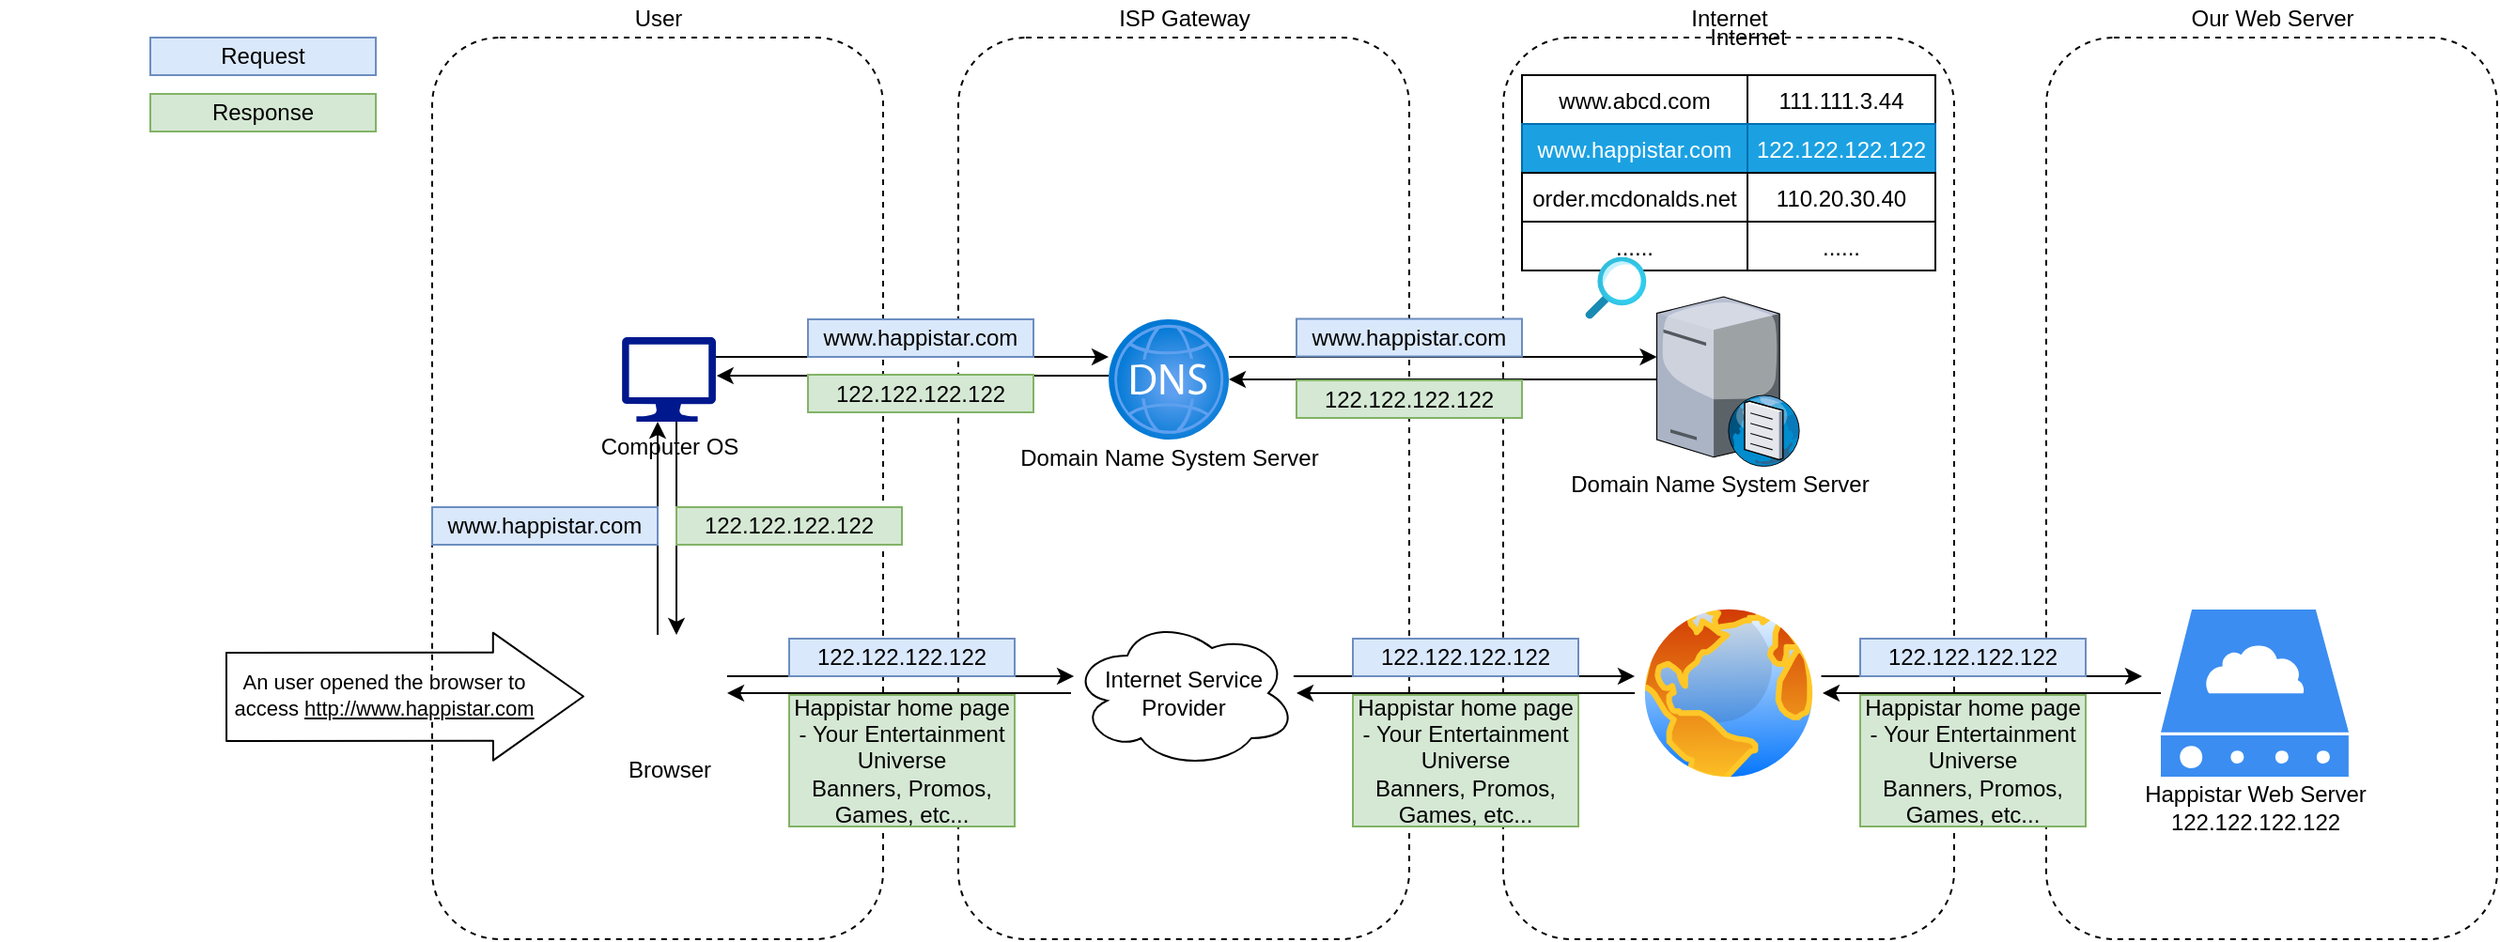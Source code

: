 <mxfile version="14.3.0" type="github">
  <diagram id="l8hXMBHkgcEJcSW0mbfh" name="Page-1">
    <mxGraphModel dx="2115" dy="646" grid="1" gridSize="10" guides="1" tooltips="1" connect="1" arrows="1" fold="1" page="1" pageScale="1" pageWidth="1169" pageHeight="827" math="0" shadow="0">
      <root>
        <mxCell id="0" />
        <mxCell id="1" parent="0" />
        <mxCell id="qojFPFEIn5ypN-THC_9b-87" value="" style="rounded=1;whiteSpace=wrap;html=1;strokeColor=#000000;align=center;dashed=1;" vertex="1" parent="1">
          <mxGeometry x="929" y="120" width="240" height="480" as="geometry" />
        </mxCell>
        <mxCell id="qojFPFEIn5ypN-THC_9b-86" value="" style="rounded=1;whiteSpace=wrap;html=1;strokeColor=#000000;align=center;dashed=1;" vertex="1" parent="1">
          <mxGeometry x="640" y="120" width="240" height="480" as="geometry" />
        </mxCell>
        <mxCell id="qojFPFEIn5ypN-THC_9b-85" value="" style="rounded=1;whiteSpace=wrap;html=1;strokeColor=#000000;align=center;dashed=1;" vertex="1" parent="1">
          <mxGeometry x="350" y="120" width="240" height="480" as="geometry" />
        </mxCell>
        <mxCell id="qojFPFEIn5ypN-THC_9b-84" value="" style="rounded=1;whiteSpace=wrap;html=1;strokeColor=#000000;align=center;dashed=1;" vertex="1" parent="1">
          <mxGeometry x="70" y="120" width="240" height="480" as="geometry" />
        </mxCell>
        <mxCell id="qojFPFEIn5ypN-THC_9b-14" value="" style="edgeStyle=orthogonalEdgeStyle;rounded=0;orthogonalLoop=1;jettySize=auto;html=1;" edge="1" parent="1" source="qojFPFEIn5ypN-THC_9b-5" target="qojFPFEIn5ypN-THC_9b-6">
          <mxGeometry relative="1" as="geometry">
            <Array as="points">
              <mxPoint x="190" y="370" />
              <mxPoint x="190" y="370" />
            </Array>
          </mxGeometry>
        </mxCell>
        <mxCell id="qojFPFEIn5ypN-THC_9b-26" style="edgeStyle=orthogonalEdgeStyle;rounded=0;orthogonalLoop=1;jettySize=auto;html=1;" edge="1" parent="1" source="qojFPFEIn5ypN-THC_9b-5" target="qojFPFEIn5ypN-THC_9b-8">
          <mxGeometry relative="1" as="geometry">
            <Array as="points">
              <mxPoint x="330" y="460" />
              <mxPoint x="330" y="460" />
            </Array>
          </mxGeometry>
        </mxCell>
        <mxCell id="qojFPFEIn5ypN-THC_9b-5" value="" style="shape=image;html=1;verticalAlign=top;verticalLabelPosition=bottom;labelBackgroundColor=#ffffff;imageAspect=0;aspect=fixed;image=https://cdn3.iconfinder.com/data/icons/social-network-30/512/social-09-128.png" vertex="1" parent="1">
          <mxGeometry x="165" y="438" width="62" height="62" as="geometry" />
        </mxCell>
        <mxCell id="qojFPFEIn5ypN-THC_9b-15" value="" style="edgeStyle=orthogonalEdgeStyle;rounded=0;orthogonalLoop=1;jettySize=auto;html=1;" edge="1" parent="1">
          <mxGeometry relative="1" as="geometry">
            <mxPoint x="200" y="324.5" as="sourcePoint" />
            <mxPoint x="200" y="438.0" as="targetPoint" />
            <Array as="points">
              <mxPoint x="200" y="400" />
              <mxPoint x="200" y="400" />
            </Array>
          </mxGeometry>
        </mxCell>
        <mxCell id="qojFPFEIn5ypN-THC_9b-19" style="edgeStyle=orthogonalEdgeStyle;rounded=0;orthogonalLoop=1;jettySize=auto;html=1;" edge="1" parent="1" source="qojFPFEIn5ypN-THC_9b-6" target="qojFPFEIn5ypN-THC_9b-9">
          <mxGeometry relative="1" as="geometry">
            <Array as="points">
              <mxPoint x="360" y="290" />
              <mxPoint x="360" y="290" />
            </Array>
          </mxGeometry>
        </mxCell>
        <mxCell id="qojFPFEIn5ypN-THC_9b-6" value="" style="aspect=fixed;pointerEvents=1;shadow=0;dashed=0;html=1;strokeColor=none;labelPosition=center;verticalLabelPosition=bottom;verticalAlign=top;align=center;fillColor=#00188D;shape=mxgraph.azure.computer" vertex="1" parent="1">
          <mxGeometry x="171" y="279.5" width="50" height="45" as="geometry" />
        </mxCell>
        <mxCell id="qojFPFEIn5ypN-THC_9b-79" style="edgeStyle=orthogonalEdgeStyle;rounded=0;orthogonalLoop=1;jettySize=auto;html=1;" edge="1" parent="1" source="qojFPFEIn5ypN-THC_9b-7" target="qojFPFEIn5ypN-THC_9b-9">
          <mxGeometry relative="1" as="geometry" />
        </mxCell>
        <mxCell id="qojFPFEIn5ypN-THC_9b-7" value="" style="verticalLabelPosition=bottom;aspect=fixed;html=1;verticalAlign=top;strokeColor=none;align=center;outlineConnect=0;shape=mxgraph.citrix.dns_server;" vertex="1" parent="1">
          <mxGeometry x="721.75" y="255.75" width="76.5" height="92.5" as="geometry" />
        </mxCell>
        <mxCell id="qojFPFEIn5ypN-THC_9b-30" style="edgeStyle=orthogonalEdgeStyle;rounded=0;orthogonalLoop=1;jettySize=auto;html=1;" edge="1" parent="1" source="qojFPFEIn5ypN-THC_9b-8">
          <mxGeometry relative="1" as="geometry">
            <mxPoint x="710" y="460" as="targetPoint" />
            <Array as="points">
              <mxPoint x="710" y="460" />
            </Array>
          </mxGeometry>
        </mxCell>
        <mxCell id="qojFPFEIn5ypN-THC_9b-36" style="edgeStyle=orthogonalEdgeStyle;rounded=0;orthogonalLoop=1;jettySize=auto;html=1;" edge="1" parent="1" source="qojFPFEIn5ypN-THC_9b-8" target="qojFPFEIn5ypN-THC_9b-5">
          <mxGeometry relative="1" as="geometry" />
        </mxCell>
        <mxCell id="qojFPFEIn5ypN-THC_9b-8" value="Internet Service Provider" style="ellipse;shape=cloud;whiteSpace=wrap;html=1;" vertex="1" parent="1">
          <mxGeometry x="410" y="429" width="120" height="80" as="geometry" />
        </mxCell>
        <mxCell id="qojFPFEIn5ypN-THC_9b-20" style="edgeStyle=orthogonalEdgeStyle;rounded=0;orthogonalLoop=1;jettySize=auto;html=1;entryX=1.007;entryY=0.456;entryDx=0;entryDy=0;entryPerimeter=0;" edge="1" parent="1" source="qojFPFEIn5ypN-THC_9b-9" target="qojFPFEIn5ypN-THC_9b-6">
          <mxGeometry relative="1" as="geometry">
            <mxPoint x="230" y="302" as="targetPoint" />
            <Array as="points">
              <mxPoint x="350" y="300" />
              <mxPoint x="350" y="300" />
            </Array>
          </mxGeometry>
        </mxCell>
        <mxCell id="qojFPFEIn5ypN-THC_9b-94" style="edgeStyle=orthogonalEdgeStyle;rounded=0;orthogonalLoop=1;jettySize=auto;html=1;" edge="1" parent="1" source="qojFPFEIn5ypN-THC_9b-9" target="qojFPFEIn5ypN-THC_9b-7">
          <mxGeometry relative="1" as="geometry">
            <Array as="points">
              <mxPoint x="520" y="290" />
              <mxPoint x="520" y="290" />
            </Array>
          </mxGeometry>
        </mxCell>
        <mxCell id="qojFPFEIn5ypN-THC_9b-9" value="" style="aspect=fixed;html=1;points=[];align=center;image;fontSize=12;image=img/lib/azure2/networking/DNS_Zones.svg;" vertex="1" parent="1">
          <mxGeometry x="430" y="270" width="64" height="64" as="geometry" />
        </mxCell>
        <mxCell id="qojFPFEIn5ypN-THC_9b-33" style="edgeStyle=orthogonalEdgeStyle;rounded=0;orthogonalLoop=1;jettySize=auto;html=1;" edge="1" parent="1" source="qojFPFEIn5ypN-THC_9b-10">
          <mxGeometry relative="1" as="geometry">
            <mxPoint x="980" y="460" as="targetPoint" />
            <Array as="points">
              <mxPoint x="870" y="460" />
              <mxPoint x="870" y="460" />
            </Array>
          </mxGeometry>
        </mxCell>
        <mxCell id="qojFPFEIn5ypN-THC_9b-35" style="edgeStyle=orthogonalEdgeStyle;rounded=0;orthogonalLoop=1;jettySize=auto;html=1;" edge="1" parent="1" source="qojFPFEIn5ypN-THC_9b-10" target="qojFPFEIn5ypN-THC_9b-8">
          <mxGeometry relative="1" as="geometry" />
        </mxCell>
        <mxCell id="qojFPFEIn5ypN-THC_9b-10" value="" style="aspect=fixed;perimeter=ellipsePerimeter;html=1;align=center;shadow=0;dashed=0;spacingTop=3;image;image=img/lib/active_directory/internet_globe.svg;" vertex="1" parent="1">
          <mxGeometry x="710" y="419" width="100" height="100" as="geometry" />
        </mxCell>
        <mxCell id="qojFPFEIn5ypN-THC_9b-34" style="edgeStyle=orthogonalEdgeStyle;rounded=0;orthogonalLoop=1;jettySize=auto;html=1;entryX=1;entryY=0.5;entryDx=0;entryDy=0;" edge="1" parent="1" source="qojFPFEIn5ypN-THC_9b-11" target="qojFPFEIn5ypN-THC_9b-10">
          <mxGeometry relative="1" as="geometry" />
        </mxCell>
        <mxCell id="qojFPFEIn5ypN-THC_9b-11" value="" style="html=1;aspect=fixed;strokeColor=none;shadow=0;align=center;verticalAlign=top;fillColor=#3B8DF1;shape=mxgraph.gcp2.cloud_server" vertex="1" parent="1">
          <mxGeometry x="990" y="424.5" width="100" height="89" as="geometry" />
        </mxCell>
        <mxCell id="qojFPFEIn5ypN-THC_9b-38" value="www.happistar.com" style="whiteSpace=wrap;html=1;fillColor=#dae8fc;strokeColor=#6c8ebf;" vertex="1" parent="1">
          <mxGeometry x="70" y="370" width="120" height="20" as="geometry" />
        </mxCell>
        <mxCell id="qojFPFEIn5ypN-THC_9b-39" value="www.happistar.com" style="whiteSpace=wrap;html=1;fillColor=#dae8fc;strokeColor=#6c8ebf;" vertex="1" parent="1">
          <mxGeometry x="270" y="270" width="120" height="20" as="geometry" />
        </mxCell>
        <mxCell id="qojFPFEIn5ypN-THC_9b-40" value="www.happistar.com" style="whiteSpace=wrap;html=1;fillColor=#dae8fc;strokeColor=#6c8ebf;" vertex="1" parent="1">
          <mxGeometry x="530" y="269.75" width="120" height="20" as="geometry" />
        </mxCell>
        <mxCell id="qojFPFEIn5ypN-THC_9b-41" value="&lt;span&gt;122.122.122.122&lt;/span&gt;" style="whiteSpace=wrap;html=1;fillColor=#d5e8d4;strokeColor=#82b366;" vertex="1" parent="1">
          <mxGeometry x="530" y="302.5" width="120" height="20" as="geometry" />
        </mxCell>
        <mxCell id="qojFPFEIn5ypN-THC_9b-42" value="&lt;span&gt;122.122.122.122&lt;/span&gt;" style="whiteSpace=wrap;html=1;fillColor=#d5e8d4;strokeColor=#82b366;" vertex="1" parent="1">
          <mxGeometry x="270" y="299.5" width="120" height="20" as="geometry" />
        </mxCell>
        <mxCell id="qojFPFEIn5ypN-THC_9b-43" value="&lt;span&gt;122.122.122.122&lt;/span&gt;" style="whiteSpace=wrap;html=1;fillColor=#d5e8d4;strokeColor=#82b366;" vertex="1" parent="1">
          <mxGeometry x="200" y="370" width="120" height="20" as="geometry" />
        </mxCell>
        <mxCell id="qojFPFEIn5ypN-THC_9b-44" value="122.122.122.122" style="whiteSpace=wrap;html=1;fillColor=#dae8fc;strokeColor=#6c8ebf;" vertex="1" parent="1">
          <mxGeometry x="260" y="440" width="120" height="20" as="geometry" />
        </mxCell>
        <mxCell id="qojFPFEIn5ypN-THC_9b-45" value="122.122.122.122" style="whiteSpace=wrap;html=1;fillColor=#dae8fc;strokeColor=#6c8ebf;" vertex="1" parent="1">
          <mxGeometry x="560" y="440" width="120" height="20" as="geometry" />
        </mxCell>
        <mxCell id="qojFPFEIn5ypN-THC_9b-46" value="122.122.122.122" style="whiteSpace=wrap;html=1;fillColor=#dae8fc;strokeColor=#6c8ebf;" vertex="1" parent="1">
          <mxGeometry x="830" y="440" width="120" height="20" as="geometry" />
        </mxCell>
        <mxCell id="qojFPFEIn5ypN-THC_9b-69" value="111.111.3.44" style="swimlane;fontStyle=0;childLayout=stackLayout;horizontal=1;startSize=26;fillColor=none;horizontalStack=0;resizeParent=1;resizeParentMax=0;resizeLast=0;collapsible=1;marginBottom=0;strokeColor=#000000;verticalAlign=middle;align=center;" vertex="1" parent="1">
          <mxGeometry x="770" y="140" width="100" height="104" as="geometry" />
        </mxCell>
        <mxCell id="qojFPFEIn5ypN-THC_9b-70" value="122.122.122.122" style="text;fillColor=#1ba1e2;align=center;verticalAlign=middle;spacingLeft=4;spacingRight=4;overflow=hidden;rotatable=0;points=[[0,0.5],[1,0.5]];portConstraint=eastwest;strokeColor=#006EAF;fontColor=#ffffff;" vertex="1" parent="qojFPFEIn5ypN-THC_9b-69">
          <mxGeometry y="26" width="100" height="26" as="geometry" />
        </mxCell>
        <mxCell id="qojFPFEIn5ypN-THC_9b-71" value="110.20.30.40" style="text;fillColor=none;align=center;verticalAlign=middle;spacingLeft=4;spacingRight=4;overflow=hidden;rotatable=0;points=[[0,0.5],[1,0.5]];portConstraint=eastwest;strokeColor=#000000;" vertex="1" parent="qojFPFEIn5ypN-THC_9b-69">
          <mxGeometry y="52" width="100" height="26" as="geometry" />
        </mxCell>
        <mxCell id="qojFPFEIn5ypN-THC_9b-72" value="......" style="text;fillColor=none;align=center;verticalAlign=middle;spacingLeft=4;spacingRight=4;overflow=hidden;rotatable=0;points=[[0,0.5],[1,0.5]];portConstraint=eastwest;strokeColor=#000000;" vertex="1" parent="qojFPFEIn5ypN-THC_9b-69">
          <mxGeometry y="78" width="100" height="26" as="geometry" />
        </mxCell>
        <mxCell id="qojFPFEIn5ypN-THC_9b-73" value="www.abcd.com" style="swimlane;fontStyle=0;childLayout=stackLayout;horizontal=1;startSize=26;fillColor=none;horizontalStack=0;resizeParent=1;resizeParentMax=0;resizeLast=0;collapsible=1;marginBottom=0;strokeColor=#000000;verticalAlign=middle;align=center;" vertex="1" parent="1">
          <mxGeometry x="650" y="140" width="120" height="104" as="geometry" />
        </mxCell>
        <mxCell id="qojFPFEIn5ypN-THC_9b-74" value="www.happistar.com" style="text;fillColor=#1ba1e2;align=center;verticalAlign=top;spacingLeft=4;spacingRight=4;overflow=hidden;rotatable=0;points=[[0,0.5],[1,0.5]];portConstraint=eastwest;strokeColor=#006EAF;fontColor=#ffffff;" vertex="1" parent="qojFPFEIn5ypN-THC_9b-73">
          <mxGeometry y="26" width="120" height="26" as="geometry" />
        </mxCell>
        <mxCell id="qojFPFEIn5ypN-THC_9b-75" value="order.mcdonalds.net" style="text;fillColor=none;align=center;verticalAlign=middle;spacingLeft=4;spacingRight=4;overflow=hidden;rotatable=0;points=[[0,0.5],[1,0.5]];portConstraint=eastwest;strokeColor=#000000;" vertex="1" parent="qojFPFEIn5ypN-THC_9b-73">
          <mxGeometry y="52" width="120" height="26" as="geometry" />
        </mxCell>
        <mxCell id="qojFPFEIn5ypN-THC_9b-76" value="......" style="text;fillColor=none;align=center;verticalAlign=top;spacingLeft=4;spacingRight=4;overflow=hidden;rotatable=0;points=[[0,0.5],[1,0.5]];portConstraint=eastwest;strokeColor=#000000;" vertex="1" parent="qojFPFEIn5ypN-THC_9b-73">
          <mxGeometry y="78" width="120" height="26" as="geometry" />
        </mxCell>
        <mxCell id="qojFPFEIn5ypN-THC_9b-81" value="Happistar home page -&amp;nbsp;Your Entertainment Universe&lt;br&gt;Banners, Promos, Games, etc..." style="rounded=0;whiteSpace=wrap;html=1;strokeColor=#82b366;align=center;fillColor=#d5e8d4;" vertex="1" parent="1">
          <mxGeometry x="830" y="470" width="120" height="70" as="geometry" />
        </mxCell>
        <mxCell id="qojFPFEIn5ypN-THC_9b-82" value="Happistar home page -&amp;nbsp;Your Entertainment Universe&lt;br&gt;Banners, Promos, Games, etc..." style="rounded=0;whiteSpace=wrap;html=1;strokeColor=#82b366;align=center;fillColor=#d5e8d4;" vertex="1" parent="1">
          <mxGeometry x="560" y="470" width="120" height="70" as="geometry" />
        </mxCell>
        <mxCell id="qojFPFEIn5ypN-THC_9b-83" value="Happistar home page -&amp;nbsp;Your Entertainment Universe&lt;br&gt;Banners, Promos, Games, etc..." style="rounded=0;whiteSpace=wrap;html=1;strokeColor=#82b366;align=center;fillColor=#d5e8d4;" vertex="1" parent="1">
          <mxGeometry x="260" y="470" width="120" height="70" as="geometry" />
        </mxCell>
        <mxCell id="qojFPFEIn5ypN-THC_9b-77" value="" style="aspect=fixed;html=1;points=[];align=center;image;fontSize=12;image=img/lib/azure2/general/Search.svg;strokeColor=#000000;" vertex="1" parent="1">
          <mxGeometry x="650" y="236.75" width="100" height="33" as="geometry" />
        </mxCell>
        <mxCell id="qojFPFEIn5ypN-THC_9b-90" value="User" style="text;html=1;align=center;verticalAlign=middle;resizable=0;points=[];autosize=1;" vertex="1" parent="1">
          <mxGeometry x="170" y="100" width="40" height="20" as="geometry" />
        </mxCell>
        <mxCell id="qojFPFEIn5ypN-THC_9b-91" value="ISP Gateway" style="text;html=1;align=center;verticalAlign=middle;resizable=0;points=[];autosize=1;" vertex="1" parent="1">
          <mxGeometry x="425" y="100" width="90" height="20" as="geometry" />
        </mxCell>
        <mxCell id="qojFPFEIn5ypN-THC_9b-92" value="Internet" style="text;html=1;align=center;verticalAlign=middle;resizable=0;points=[];autosize=1;" vertex="1" parent="1">
          <mxGeometry x="730" y="100" width="60" height="20" as="geometry" />
        </mxCell>
        <mxCell id="qojFPFEIn5ypN-THC_9b-93" value="Our Web Server" style="text;html=1;align=center;verticalAlign=middle;resizable=0;points=[];autosize=1;" vertex="1" parent="1">
          <mxGeometry x="999" y="100" width="100" height="20" as="geometry" />
        </mxCell>
        <mxCell id="qojFPFEIn5ypN-THC_9b-95" value="Request" style="whiteSpace=wrap;html=1;strokeColor=#6c8ebf;align=center;fillColor=#dae8fc;" vertex="1" parent="1">
          <mxGeometry x="-80" y="120" width="120" height="20" as="geometry" />
        </mxCell>
        <mxCell id="qojFPFEIn5ypN-THC_9b-97" value="Response" style="whiteSpace=wrap;html=1;strokeColor=#82b366;align=center;fillColor=#d5e8d4;" vertex="1" parent="1">
          <mxGeometry x="-80" y="150" width="120" height="20" as="geometry" />
        </mxCell>
        <mxCell id="qojFPFEIn5ypN-THC_9b-99" value="Browser" style="text;html=1;align=center;verticalAlign=middle;resizable=0;points=[];autosize=1;" vertex="1" parent="1">
          <mxGeometry x="166" y="500" width="60" height="20" as="geometry" />
        </mxCell>
        <mxCell id="qojFPFEIn5ypN-THC_9b-100" value="Computer OS" style="text;html=1;align=center;verticalAlign=middle;resizable=0;points=[];autosize=1;" vertex="1" parent="1">
          <mxGeometry x="151" y="328" width="90" height="20" as="geometry" />
        </mxCell>
        <mxCell id="qojFPFEIn5ypN-THC_9b-102" value="Domain Name System Server" style="text;html=1;align=center;verticalAlign=middle;resizable=0;points=[];autosize=1;" vertex="1" parent="1">
          <mxGeometry x="377" y="334" width="170" height="20" as="geometry" />
        </mxCell>
        <mxCell id="qojFPFEIn5ypN-THC_9b-104" value="Domain Name System Server" style="text;html=1;align=center;verticalAlign=middle;resizable=0;points=[];autosize=1;" vertex="1" parent="1">
          <mxGeometry x="670" y="348.25" width="170" height="20" as="geometry" />
        </mxCell>
        <mxCell id="qojFPFEIn5ypN-THC_9b-105" value="Internet" style="text;html=1;align=center;verticalAlign=middle;resizable=0;points=[];autosize=1;" vertex="1" parent="1">
          <mxGeometry x="740" y="110" width="60" height="20" as="geometry" />
        </mxCell>
        <mxCell id="qojFPFEIn5ypN-THC_9b-106" value="Happistar Web Server&lt;br&gt;122.122.122.122" style="text;html=1;align=center;verticalAlign=middle;resizable=0;points=[];autosize=1;" vertex="1" parent="1">
          <mxGeometry x="975" y="515" width="130" height="30" as="geometry" />
        </mxCell>
        <mxCell id="qojFPFEIn5ypN-THC_9b-108" value="" style="shape=image;html=1;verticalAlign=top;verticalLabelPosition=bottom;labelBackgroundColor=#ffffff;imageAspect=0;aspect=fixed;image=https://cdn4.iconfinder.com/data/icons/small-n-flat/24/user-128.png;strokeColor=#000000;align=center;" vertex="1" parent="1">
          <mxGeometry x="-160" y="405" width="128" height="128" as="geometry" />
        </mxCell>
        <mxCell id="qojFPFEIn5ypN-THC_9b-112" value="" style="shape=flexArrow;endArrow=classic;html=1;width=47;endSize=15.69;" edge="1" parent="1">
          <mxGeometry width="50" height="50" relative="1" as="geometry">
            <mxPoint x="-40" y="471" as="sourcePoint" />
            <mxPoint x="151" y="470.75" as="targetPoint" />
          </mxGeometry>
        </mxCell>
        <mxCell id="qojFPFEIn5ypN-THC_9b-113" value="An user opened the browser to&lt;br&gt;access &lt;u&gt;http://www.happistar.com&lt;/u&gt;" style="edgeLabel;html=1;align=center;verticalAlign=middle;resizable=0;points=[];" vertex="1" connectable="0" parent="qojFPFEIn5ypN-THC_9b-112">
          <mxGeometry x="-0.278" y="-3" relative="1" as="geometry">
            <mxPoint x="15.01" y="-4.43" as="offset" />
          </mxGeometry>
        </mxCell>
      </root>
    </mxGraphModel>
  </diagram>
</mxfile>
